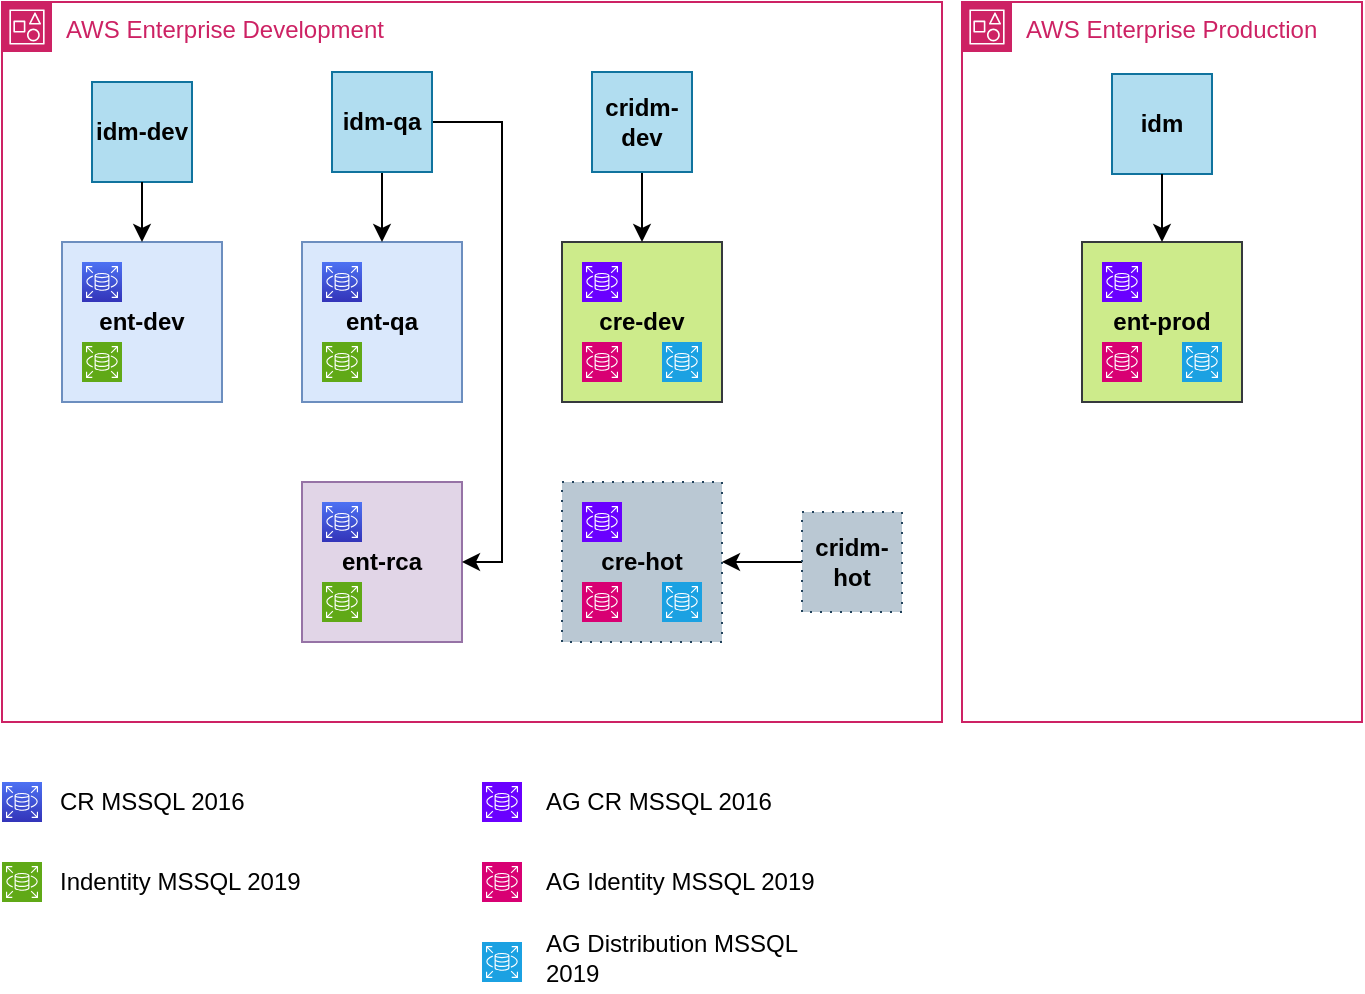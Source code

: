 <mxfile version="20.8.11" type="github">
  <diagram name="Page-1" id="DUf4Gku31Ncx4kjDFRz_">
    <mxGraphModel dx="1914" dy="1007" grid="1" gridSize="10" guides="1" tooltips="1" connect="1" arrows="1" fold="1" page="1" pageScale="1" pageWidth="850" pageHeight="1100" math="0" shadow="0">
      <root>
        <mxCell id="0" />
        <mxCell id="1" parent="0" />
        <mxCell id="ro5HPt0IZwYCv4RT2rbb-11" value="ent-dev" style="whiteSpace=wrap;html=1;aspect=fixed;fontStyle=1;fillColor=#dae8fc;strokeColor=#6c8ebf;" vertex="1" parent="1">
          <mxGeometry x="70" y="700" width="80" height="80" as="geometry" />
        </mxCell>
        <mxCell id="ro5HPt0IZwYCv4RT2rbb-12" value="ent-qa" style="whiteSpace=wrap;html=1;aspect=fixed;fontStyle=1;fillColor=#dae8fc;strokeColor=#6c8ebf;" vertex="1" parent="1">
          <mxGeometry x="190" y="700" width="80" height="80" as="geometry" />
        </mxCell>
        <mxCell id="ro5HPt0IZwYCv4RT2rbb-13" value="cre-dev" style="whiteSpace=wrap;html=1;aspect=fixed;fontStyle=1;fillColor=#cdeb8b;strokeColor=#36393d;" vertex="1" parent="1">
          <mxGeometry x="320" y="700" width="80" height="80" as="geometry" />
        </mxCell>
        <mxCell id="ro5HPt0IZwYCv4RT2rbb-14" value="cre-hot" style="whiteSpace=wrap;html=1;aspect=fixed;dashed=1;dashPattern=1 4;fillColor=#bac8d3;strokeColor=#23445d;fontStyle=1" vertex="1" parent="1">
          <mxGeometry x="320" y="820" width="80" height="80" as="geometry" />
        </mxCell>
        <mxCell id="ro5HPt0IZwYCv4RT2rbb-16" value="" style="sketch=0;points=[[0,0,0],[0.25,0,0],[0.5,0,0],[0.75,0,0],[1,0,0],[0,1,0],[0.25,1,0],[0.5,1,0],[0.75,1,0],[1,1,0],[0,0.25,0],[0,0.5,0],[0,0.75,0],[1,0.25,0],[1,0.5,0],[1,0.75,0]];outlineConnect=0;fontColor=#232F3E;gradientColor=#4D72F3;gradientDirection=north;fillColor=#3334B9;strokeColor=#ffffff;dashed=0;verticalLabelPosition=bottom;verticalAlign=top;align=center;html=1;fontSize=12;fontStyle=1;aspect=fixed;shape=mxgraph.aws4.resourceIcon;resIcon=mxgraph.aws4.rds;" vertex="1" parent="1">
          <mxGeometry x="80" y="710" width="20" height="20" as="geometry" />
        </mxCell>
        <mxCell id="ro5HPt0IZwYCv4RT2rbb-19" value="" style="sketch=0;points=[[0,0,0],[0.25,0,0],[0.5,0,0],[0.75,0,0],[1,0,0],[0,1,0],[0.25,1,0],[0.5,1,0],[0.75,1,0],[1,1,0],[0,0.25,0],[0,0.5,0],[0,0.75,0],[1,0.25,0],[1,0.5,0],[1,0.75,0]];outlineConnect=0;fontColor=#232F3E;gradientColor=#4D72F3;gradientDirection=north;fillColor=#3334B9;strokeColor=#ffffff;dashed=0;verticalLabelPosition=bottom;verticalAlign=top;align=center;html=1;fontSize=12;fontStyle=1;aspect=fixed;shape=mxgraph.aws4.resourceIcon;resIcon=mxgraph.aws4.rds;" vertex="1" parent="1">
          <mxGeometry x="200" y="710" width="20" height="20" as="geometry" />
        </mxCell>
        <mxCell id="ro5HPt0IZwYCv4RT2rbb-20" value="" style="sketch=0;points=[[0,0,0],[0.25,0,0],[0.5,0,0],[0.75,0,0],[1,0,0],[0,1,0],[0.25,1,0],[0.5,1,0],[0.75,1,0],[1,1,0],[0,0.25,0],[0,0.5,0],[0,0.75,0],[1,0.25,0],[1,0.5,0],[1,0.75,0]];outlineConnect=0;fontColor=#ffffff;gradientDirection=north;fillColor=#d80073;strokeColor=#FFFFFF;dashed=0;verticalLabelPosition=bottom;verticalAlign=top;align=center;html=1;fontSize=12;fontStyle=1;aspect=fixed;shape=mxgraph.aws4.resourceIcon;resIcon=mxgraph.aws4.rds;" vertex="1" parent="1">
          <mxGeometry x="330" y="750" width="20" height="20" as="geometry" />
        </mxCell>
        <mxCell id="ro5HPt0IZwYCv4RT2rbb-22" value="" style="sketch=0;points=[[0,0,0],[0.25,0,0],[0.5,0,0],[0.75,0,0],[1,0,0],[0,1,0],[0.25,1,0],[0.5,1,0],[0.75,1,0],[1,1,0],[0,0.25,0],[0,0.5,0],[0,0.75,0],[1,0.25,0],[1,0.5,0],[1,0.75,0]];outlineConnect=0;fontColor=#ffffff;gradientDirection=north;fillColor=#6a00ff;strokeColor=#FFFFFF;dashed=0;verticalLabelPosition=bottom;verticalAlign=top;align=center;html=1;fontSize=12;fontStyle=1;aspect=fixed;shape=mxgraph.aws4.resourceIcon;resIcon=mxgraph.aws4.rds;" vertex="1" parent="1">
          <mxGeometry x="330" y="710" width="20" height="20" as="geometry" />
        </mxCell>
        <mxCell id="ro5HPt0IZwYCv4RT2rbb-23" value="" style="sketch=0;points=[[0,0,0],[0.25,0,0],[0.5,0,0],[0.75,0,0],[1,0,0],[0,1,0],[0.25,1,0],[0.5,1,0],[0.75,1,0],[1,1,0],[0,0.25,0],[0,0.5,0],[0,0.75,0],[1,0.25,0],[1,0.5,0],[1,0.75,0]];outlineConnect=0;fontColor=#ffffff;gradientDirection=north;fillColor=#60a917;strokeColor=#FFFFFF;dashed=0;verticalLabelPosition=bottom;verticalAlign=top;align=center;html=1;fontSize=12;fontStyle=1;aspect=fixed;shape=mxgraph.aws4.resourceIcon;resIcon=mxgraph.aws4.rds;" vertex="1" parent="1">
          <mxGeometry x="200" y="750" width="20" height="20" as="geometry" />
        </mxCell>
        <mxCell id="ro5HPt0IZwYCv4RT2rbb-24" value="" style="sketch=0;points=[[0,0,0],[0.25,0,0],[0.5,0,0],[0.75,0,0],[1,0,0],[0,1,0],[0.25,1,0],[0.5,1,0],[0.75,1,0],[1,1,0],[0,0.25,0],[0,0.5,0],[0,0.75,0],[1,0.25,0],[1,0.5,0],[1,0.75,0]];outlineConnect=0;fontColor=#ffffff;gradientDirection=north;fillColor=#60a917;strokeColor=#FFFFFF;dashed=0;verticalLabelPosition=bottom;verticalAlign=top;align=center;html=1;fontSize=12;fontStyle=1;aspect=fixed;shape=mxgraph.aws4.resourceIcon;resIcon=mxgraph.aws4.rds;" vertex="1" parent="1">
          <mxGeometry x="80" y="750" width="20" height="20" as="geometry" />
        </mxCell>
        <mxCell id="ro5HPt0IZwYCv4RT2rbb-25" value="" style="sketch=0;points=[[0,0,0],[0.25,0,0],[0.5,0,0],[0.75,0,0],[1,0,0],[0,1,0],[0.25,1,0],[0.5,1,0],[0.75,1,0],[1,1,0],[0,0.25,0],[0,0.5,0],[0,0.75,0],[1,0.25,0],[1,0.5,0],[1,0.75,0]];outlineConnect=0;fontColor=#ffffff;gradientDirection=north;fillColor=#6a00ff;strokeColor=#FFFFFF;dashed=0;verticalLabelPosition=bottom;verticalAlign=top;align=center;html=1;fontSize=12;fontStyle=1;aspect=fixed;shape=mxgraph.aws4.resourceIcon;resIcon=mxgraph.aws4.rds;" vertex="1" parent="1">
          <mxGeometry x="580" y="710" width="20" height="20" as="geometry" />
        </mxCell>
        <mxCell id="ro5HPt0IZwYCv4RT2rbb-26" value="" style="sketch=0;points=[[0,0,0],[0.25,0,0],[0.5,0,0],[0.75,0,0],[1,0,0],[0,1,0],[0.25,1,0],[0.5,1,0],[0.75,1,0],[1,1,0],[0,0.25,0],[0,0.5,0],[0,0.75,0],[1,0.25,0],[1,0.5,0],[1,0.75,0]];outlineConnect=0;fontColor=#ffffff;gradientDirection=north;fillColor=#d80073;strokeColor=#FFFFFF;dashed=0;verticalLabelPosition=bottom;verticalAlign=top;align=center;html=1;fontSize=12;fontStyle=1;aspect=fixed;shape=mxgraph.aws4.resourceIcon;resIcon=mxgraph.aws4.rds;" vertex="1" parent="1">
          <mxGeometry x="580" y="750" width="20" height="20" as="geometry" />
        </mxCell>
        <mxCell id="ro5HPt0IZwYCv4RT2rbb-27" value="" style="sketch=0;points=[[0,0,0],[0.25,0,0],[0.5,0,0],[0.75,0,0],[1,0,0],[0,1,0],[0.25,1,0],[0.5,1,0],[0.75,1,0],[1,1,0],[0,0.25,0],[0,0.5,0],[0,0.75,0],[1,0.25,0],[1,0.5,0],[1,0.75,0]];outlineConnect=0;fontColor=#ffffff;gradientDirection=north;fillColor=#1ba1e2;strokeColor=#FFFFFF;dashed=0;verticalLabelPosition=bottom;verticalAlign=top;align=center;html=1;fontSize=12;fontStyle=1;aspect=fixed;shape=mxgraph.aws4.resourceIcon;resIcon=mxgraph.aws4.rds;" vertex="1" parent="1">
          <mxGeometry x="620" y="750" width="20" height="20" as="geometry" />
        </mxCell>
        <mxCell id="ro5HPt0IZwYCv4RT2rbb-29" value="" style="sketch=0;points=[[0,0,0],[0.25,0,0],[0.5,0,0],[0.75,0,0],[1,0,0],[0,1,0],[0.25,1,0],[0.5,1,0],[0.75,1,0],[1,1,0],[0,0.25,0],[0,0.5,0],[0,0.75,0],[1,0.25,0],[1,0.5,0],[1,0.75,0]];outlineConnect=0;fontColor=#ffffff;gradientDirection=north;fillColor=#6a00ff;strokeColor=#FFFFFF;dashed=0;verticalLabelPosition=bottom;verticalAlign=top;align=center;html=1;fontSize=12;fontStyle=1;aspect=fixed;shape=mxgraph.aws4.resourceIcon;resIcon=mxgraph.aws4.rds;" vertex="1" parent="1">
          <mxGeometry x="330" y="830" width="20" height="20" as="geometry" />
        </mxCell>
        <mxCell id="ro5HPt0IZwYCv4RT2rbb-30" value="" style="sketch=0;points=[[0,0,0],[0.25,0,0],[0.5,0,0],[0.75,0,0],[1,0,0],[0,1,0],[0.25,1,0],[0.5,1,0],[0.75,1,0],[1,1,0],[0,0.25,0],[0,0.5,0],[0,0.75,0],[1,0.25,0],[1,0.5,0],[1,0.75,0]];outlineConnect=0;fontColor=#ffffff;gradientDirection=north;fillColor=#d80073;strokeColor=#FFFFFF;dashed=0;verticalLabelPosition=bottom;verticalAlign=top;align=center;html=1;fontSize=12;fontStyle=1;aspect=fixed;shape=mxgraph.aws4.resourceIcon;resIcon=mxgraph.aws4.rds;" vertex="1" parent="1">
          <mxGeometry x="330" y="870" width="20" height="20" as="geometry" />
        </mxCell>
        <mxCell id="ro5HPt0IZwYCv4RT2rbb-32" value="ent-rca" style="whiteSpace=wrap;html=1;aspect=fixed;fontStyle=1;fillColor=#e1d5e7;strokeColor=#9673a6;" vertex="1" parent="1">
          <mxGeometry x="190" y="820" width="80" height="80" as="geometry" />
        </mxCell>
        <mxCell id="ro5HPt0IZwYCv4RT2rbb-35" value="" style="sketch=0;points=[[0,0,0],[0.25,0,0],[0.5,0,0],[0.75,0,0],[1,0,0],[0,1,0],[0.25,1,0],[0.5,1,0],[0.75,1,0],[1,1,0],[0,0.25,0],[0,0.5,0],[0,0.75,0],[1,0.25,0],[1,0.5,0],[1,0.75,0]];outlineConnect=0;fontColor=#232F3E;gradientColor=#4D72F3;gradientDirection=north;fillColor=#3334B9;strokeColor=#ffffff;dashed=0;verticalLabelPosition=bottom;verticalAlign=top;align=center;html=1;fontSize=12;fontStyle=1;aspect=fixed;shape=mxgraph.aws4.resourceIcon;resIcon=mxgraph.aws4.rds;" vertex="1" parent="1">
          <mxGeometry x="200" y="830" width="20" height="20" as="geometry" />
        </mxCell>
        <mxCell id="ro5HPt0IZwYCv4RT2rbb-42" style="edgeStyle=orthogonalEdgeStyle;rounded=0;orthogonalLoop=1;jettySize=auto;html=1;entryX=0.5;entryY=0;entryDx=0;entryDy=0;fontStyle=1" edge="1" parent="1" source="ro5HPt0IZwYCv4RT2rbb-38" target="ro5HPt0IZwYCv4RT2rbb-12">
          <mxGeometry relative="1" as="geometry">
            <Array as="points">
              <mxPoint x="230" y="680" />
              <mxPoint x="230" y="680" />
            </Array>
          </mxGeometry>
        </mxCell>
        <mxCell id="ro5HPt0IZwYCv4RT2rbb-43" style="edgeStyle=orthogonalEdgeStyle;rounded=0;orthogonalLoop=1;jettySize=auto;html=1;fontStyle=1" edge="1" parent="1" source="ro5HPt0IZwYCv4RT2rbb-38" target="ro5HPt0IZwYCv4RT2rbb-32">
          <mxGeometry relative="1" as="geometry">
            <Array as="points">
              <mxPoint x="290" y="640" />
              <mxPoint x="290" y="860" />
            </Array>
          </mxGeometry>
        </mxCell>
        <mxCell id="ro5HPt0IZwYCv4RT2rbb-38" value="idm-qa&lt;br&gt;" style="whiteSpace=wrap;html=1;aspect=fixed;fontStyle=1;fillColor=#b1ddf0;strokeColor=#10739e;" vertex="1" parent="1">
          <mxGeometry x="205" y="615" width="50" height="50" as="geometry" />
        </mxCell>
        <mxCell id="ro5HPt0IZwYCv4RT2rbb-44" style="edgeStyle=orthogonalEdgeStyle;rounded=0;orthogonalLoop=1;jettySize=auto;html=1;entryX=0.5;entryY=0;entryDx=0;entryDy=0;fontStyle=1" edge="1" parent="1" source="ro5HPt0IZwYCv4RT2rbb-39" target="ro5HPt0IZwYCv4RT2rbb-13">
          <mxGeometry relative="1" as="geometry" />
        </mxCell>
        <mxCell id="ro5HPt0IZwYCv4RT2rbb-39" value="cridm-dev" style="whiteSpace=wrap;html=1;aspect=fixed;fontStyle=1;fillColor=#b1ddf0;strokeColor=#10739e;" vertex="1" parent="1">
          <mxGeometry x="335" y="615" width="50" height="50" as="geometry" />
        </mxCell>
        <mxCell id="ro5HPt0IZwYCv4RT2rbb-46" style="edgeStyle=orthogonalEdgeStyle;rounded=0;orthogonalLoop=1;jettySize=auto;html=1;fontStyle=1" edge="1" parent="1" source="ro5HPt0IZwYCv4RT2rbb-45" target="ro5HPt0IZwYCv4RT2rbb-14">
          <mxGeometry relative="1" as="geometry" />
        </mxCell>
        <mxCell id="ro5HPt0IZwYCv4RT2rbb-48" value="" style="sketch=0;points=[[0,0,0],[0.25,0,0],[0.5,0,0],[0.75,0,0],[1,0,0],[0,1,0],[0.25,1,0],[0.5,1,0],[0.75,1,0],[1,1,0],[0,0.25,0],[0,0.5,0],[0,0.75,0],[1,0.25,0],[1,0.5,0],[1,0.75,0]];outlineConnect=0;fontColor=#ffffff;gradientDirection=north;fillColor=#60a917;strokeColor=#FFFFFF;dashed=0;verticalLabelPosition=bottom;verticalAlign=top;align=center;html=1;fontSize=12;fontStyle=1;aspect=fixed;shape=mxgraph.aws4.resourceIcon;resIcon=mxgraph.aws4.rds;" vertex="1" parent="1">
          <mxGeometry x="200" y="870" width="20" height="20" as="geometry" />
        </mxCell>
        <mxCell id="ro5HPt0IZwYCv4RT2rbb-49" value="AWS Enterprise Development" style="points=[[0,0],[0.25,0],[0.5,0],[0.75,0],[1,0],[1,0.25],[1,0.5],[1,0.75],[1,1],[0.75,1],[0.5,1],[0.25,1],[0,1],[0,0.75],[0,0.5],[0,0.25]];outlineConnect=0;gradientColor=none;html=1;whiteSpace=wrap;fontSize=12;fontStyle=0;container=1;pointerEvents=0;collapsible=0;recursiveResize=0;shape=mxgraph.aws4.group;grIcon=mxgraph.aws4.group_account;strokeColor=#CD2264;fillColor=none;verticalAlign=top;align=left;spacingLeft=30;fontColor=#CD2264;dashed=0;" vertex="1" parent="1">
          <mxGeometry x="40" y="580" width="470" height="360" as="geometry" />
        </mxCell>
        <mxCell id="ro5HPt0IZwYCv4RT2rbb-31" value="" style="sketch=0;points=[[0,0,0],[0.25,0,0],[0.5,0,0],[0.75,0,0],[1,0,0],[0,1,0],[0.25,1,0],[0.5,1,0],[0.75,1,0],[1,1,0],[0,0.25,0],[0,0.5,0],[0,0.75,0],[1,0.25,0],[1,0.5,0],[1,0.75,0]];outlineConnect=0;fontColor=#ffffff;gradientDirection=north;fillColor=#1ba1e2;strokeColor=#FFFFFF;dashed=0;verticalLabelPosition=bottom;verticalAlign=top;align=center;html=1;fontSize=12;fontStyle=1;aspect=fixed;shape=mxgraph.aws4.resourceIcon;resIcon=mxgraph.aws4.rds;" vertex="1" parent="ro5HPt0IZwYCv4RT2rbb-49">
          <mxGeometry x="330" y="290" width="20" height="20" as="geometry" />
        </mxCell>
        <mxCell id="ro5HPt0IZwYCv4RT2rbb-45" value="cridm-hot&lt;br&gt;" style="whiteSpace=wrap;html=1;aspect=fixed;dashed=1;dashPattern=1 4;fillColor=#bac8d3;strokeColor=#23445d;fontStyle=1" vertex="1" parent="ro5HPt0IZwYCv4RT2rbb-49">
          <mxGeometry x="400" y="255" width="50" height="50" as="geometry" />
        </mxCell>
        <mxCell id="ro5HPt0IZwYCv4RT2rbb-37" value="idm-dev" style="whiteSpace=wrap;html=1;aspect=fixed;fontStyle=1;fillColor=#b1ddf0;strokeColor=#10739e;" vertex="1" parent="ro5HPt0IZwYCv4RT2rbb-49">
          <mxGeometry x="45" y="40" width="50" height="50" as="geometry" />
        </mxCell>
        <mxCell id="ro5HPt0IZwYCv4RT2rbb-88" value="" style="sketch=0;points=[[0,0,0],[0.25,0,0],[0.5,0,0],[0.75,0,0],[1,0,0],[0,1,0],[0.25,1,0],[0.5,1,0],[0.75,1,0],[1,1,0],[0,0.25,0],[0,0.5,0],[0,0.75,0],[1,0.25,0],[1,0.5,0],[1,0.75,0]];outlineConnect=0;fontColor=#ffffff;gradientDirection=north;fillColor=#1ba1e2;strokeColor=#FFFFFF;dashed=0;verticalLabelPosition=bottom;verticalAlign=top;align=center;html=1;fontSize=12;fontStyle=1;aspect=fixed;shape=mxgraph.aws4.resourceIcon;resIcon=mxgraph.aws4.rds;" vertex="1" parent="ro5HPt0IZwYCv4RT2rbb-49">
          <mxGeometry x="330" y="170" width="20" height="20" as="geometry" />
        </mxCell>
        <mxCell id="ro5HPt0IZwYCv4RT2rbb-50" value="AWS Enterprise Production" style="points=[[0,0],[0.25,0],[0.5,0],[0.75,0],[1,0],[1,0.25],[1,0.5],[1,0.75],[1,1],[0.75,1],[0.5,1],[0.25,1],[0,1],[0,0.75],[0,0.5],[0,0.25]];outlineConnect=0;gradientColor=none;html=1;whiteSpace=wrap;fontSize=12;fontStyle=0;container=1;pointerEvents=0;collapsible=0;recursiveResize=0;shape=mxgraph.aws4.group;grIcon=mxgraph.aws4.group_account;strokeColor=#CD2264;fillColor=none;verticalAlign=top;align=left;spacingLeft=30;fontColor=#CD2264;dashed=0;" vertex="1" parent="1">
          <mxGeometry x="520" y="580" width="200" height="360" as="geometry" />
        </mxCell>
        <mxCell id="ro5HPt0IZwYCv4RT2rbb-40" value="idm" style="whiteSpace=wrap;html=1;aspect=fixed;fontStyle=1;fillColor=#b1ddf0;strokeColor=#10739e;" vertex="1" parent="ro5HPt0IZwYCv4RT2rbb-50">
          <mxGeometry x="75" y="36" width="50" height="50" as="geometry" />
        </mxCell>
        <mxCell id="ro5HPt0IZwYCv4RT2rbb-15" value="ent-prod" style="whiteSpace=wrap;html=1;aspect=fixed;fontStyle=1;fillColor=#cdeb8b;strokeColor=#36393d;" vertex="1" parent="ro5HPt0IZwYCv4RT2rbb-50">
          <mxGeometry x="60" y="120" width="80" height="80" as="geometry" />
        </mxCell>
        <mxCell id="ro5HPt0IZwYCv4RT2rbb-60" style="edgeStyle=orthogonalEdgeStyle;rounded=0;orthogonalLoop=1;jettySize=auto;html=1;entryX=0.5;entryY=0;entryDx=0;entryDy=0;fontStyle=1" edge="1" parent="ro5HPt0IZwYCv4RT2rbb-50" source="ro5HPt0IZwYCv4RT2rbb-40" target="ro5HPt0IZwYCv4RT2rbb-15">
          <mxGeometry relative="1" as="geometry" />
        </mxCell>
        <mxCell id="ro5HPt0IZwYCv4RT2rbb-86" value="" style="sketch=0;points=[[0,0,0],[0.25,0,0],[0.5,0,0],[0.75,0,0],[1,0,0],[0,1,0],[0.25,1,0],[0.5,1,0],[0.75,1,0],[1,1,0],[0,0.25,0],[0,0.5,0],[0,0.75,0],[1,0.25,0],[1,0.5,0],[1,0.75,0]];outlineConnect=0;fontColor=#ffffff;gradientDirection=north;fillColor=#6a00ff;strokeColor=#FFFFFF;dashed=0;verticalLabelPosition=bottom;verticalAlign=top;align=center;html=1;fontSize=12;fontStyle=1;aspect=fixed;shape=mxgraph.aws4.resourceIcon;resIcon=mxgraph.aws4.rds;" vertex="1" parent="ro5HPt0IZwYCv4RT2rbb-50">
          <mxGeometry x="70" y="130" width="20" height="20" as="geometry" />
        </mxCell>
        <mxCell id="ro5HPt0IZwYCv4RT2rbb-87" value="" style="sketch=0;points=[[0,0,0],[0.25,0,0],[0.5,0,0],[0.75,0,0],[1,0,0],[0,1,0],[0.25,1,0],[0.5,1,0],[0.75,1,0],[1,1,0],[0,0.25,0],[0,0.5,0],[0,0.75,0],[1,0.25,0],[1,0.5,0],[1,0.75,0]];outlineConnect=0;fontColor=#ffffff;gradientDirection=north;fillColor=#d80073;strokeColor=#FFFFFF;dashed=0;verticalLabelPosition=bottom;verticalAlign=top;align=center;html=1;fontSize=12;fontStyle=1;aspect=fixed;shape=mxgraph.aws4.resourceIcon;resIcon=mxgraph.aws4.rds;" vertex="1" parent="ro5HPt0IZwYCv4RT2rbb-50">
          <mxGeometry x="70" y="170" width="20" height="20" as="geometry" />
        </mxCell>
        <mxCell id="ro5HPt0IZwYCv4RT2rbb-21" value="" style="sketch=0;points=[[0,0,0],[0.25,0,0],[0.5,0,0],[0.75,0,0],[1,0,0],[0,1,0],[0.25,1,0],[0.5,1,0],[0.75,1,0],[1,1,0],[0,0.25,0],[0,0.5,0],[0,0.75,0],[1,0.25,0],[1,0.5,0],[1,0.75,0]];outlineConnect=0;fontColor=#ffffff;gradientDirection=north;fillColor=#1ba1e2;strokeColor=#FFFFFF;dashed=0;verticalLabelPosition=bottom;verticalAlign=top;align=center;html=1;fontSize=12;fontStyle=1;aspect=fixed;shape=mxgraph.aws4.resourceIcon;resIcon=mxgraph.aws4.rds;" vertex="1" parent="ro5HPt0IZwYCv4RT2rbb-50">
          <mxGeometry x="110" y="170" width="20" height="20" as="geometry" />
        </mxCell>
        <mxCell id="ro5HPt0IZwYCv4RT2rbb-71" value="" style="sketch=0;points=[[0,0,0],[0.25,0,0],[0.5,0,0],[0.75,0,0],[1,0,0],[0,1,0],[0.25,1,0],[0.5,1,0],[0.75,1,0],[1,1,0],[0,0.25,0],[0,0.5,0],[0,0.75,0],[1,0.25,0],[1,0.5,0],[1,0.75,0]];outlineConnect=0;fontColor=#ffffff;gradientDirection=north;fillColor=#60a917;strokeColor=#FFFFFF;dashed=0;verticalLabelPosition=bottom;verticalAlign=top;align=center;html=1;fontSize=12;fontStyle=0;aspect=fixed;shape=mxgraph.aws4.resourceIcon;resIcon=mxgraph.aws4.rds;" vertex="1" parent="1">
          <mxGeometry x="40" y="1010" width="20" height="20" as="geometry" />
        </mxCell>
        <mxCell id="ro5HPt0IZwYCv4RT2rbb-72" value="" style="sketch=0;points=[[0,0,0],[0.25,0,0],[0.5,0,0],[0.75,0,0],[1,0,0],[0,1,0],[0.25,1,0],[0.5,1,0],[0.75,1,0],[1,1,0],[0,0.25,0],[0,0.5,0],[0,0.75,0],[1,0.25,0],[1,0.5,0],[1,0.75,0]];outlineConnect=0;fontColor=#232F3E;gradientColor=#4D72F3;gradientDirection=north;fillColor=#3334B9;strokeColor=#ffffff;dashed=0;verticalLabelPosition=bottom;verticalAlign=top;align=center;html=1;fontSize=12;fontStyle=0;aspect=fixed;shape=mxgraph.aws4.resourceIcon;resIcon=mxgraph.aws4.rds;" vertex="1" parent="1">
          <mxGeometry x="40" y="970" width="20" height="20" as="geometry" />
        </mxCell>
        <mxCell id="ro5HPt0IZwYCv4RT2rbb-74" style="edgeStyle=orthogonalEdgeStyle;rounded=0;orthogonalLoop=1;jettySize=auto;html=1;entryX=0.5;entryY=0;entryDx=0;entryDy=0;fontStyle=1" edge="1" parent="1" source="ro5HPt0IZwYCv4RT2rbb-37" target="ro5HPt0IZwYCv4RT2rbb-11">
          <mxGeometry relative="1" as="geometry" />
        </mxCell>
        <mxCell id="ro5HPt0IZwYCv4RT2rbb-75" value="" style="sketch=0;points=[[0,0,0],[0.25,0,0],[0.5,0,0],[0.75,0,0],[1,0,0],[0,1,0],[0.25,1,0],[0.5,1,0],[0.75,1,0],[1,1,0],[0,0.25,0],[0,0.5,0],[0,0.75,0],[1,0.25,0],[1,0.5,0],[1,0.75,0]];outlineConnect=0;fontColor=#ffffff;gradientDirection=north;fillColor=#6a00ff;strokeColor=#FFFFFF;dashed=0;verticalLabelPosition=bottom;verticalAlign=top;align=center;html=1;fontSize=12;fontStyle=0;aspect=fixed;shape=mxgraph.aws4.resourceIcon;resIcon=mxgraph.aws4.rds;" vertex="1" parent="1">
          <mxGeometry x="280" y="970" width="20" height="20" as="geometry" />
        </mxCell>
        <mxCell id="ro5HPt0IZwYCv4RT2rbb-76" value="" style="sketch=0;points=[[0,0,0],[0.25,0,0],[0.5,0,0],[0.75,0,0],[1,0,0],[0,1,0],[0.25,1,0],[0.5,1,0],[0.75,1,0],[1,1,0],[0,0.25,0],[0,0.5,0],[0,0.75,0],[1,0.25,0],[1,0.5,0],[1,0.75,0]];outlineConnect=0;fontColor=#ffffff;gradientDirection=north;fillColor=#d80073;strokeColor=#FFFFFF;dashed=0;verticalLabelPosition=bottom;verticalAlign=top;align=center;html=1;fontSize=12;fontStyle=0;aspect=fixed;shape=mxgraph.aws4.resourceIcon;resIcon=mxgraph.aws4.rds;" vertex="1" parent="1">
          <mxGeometry x="280" y="1010" width="20" height="20" as="geometry" />
        </mxCell>
        <mxCell id="ro5HPt0IZwYCv4RT2rbb-78" value="" style="sketch=0;points=[[0,0,0],[0.25,0,0],[0.5,0,0],[0.75,0,0],[1,0,0],[0,1,0],[0.25,1,0],[0.5,1,0],[0.75,1,0],[1,1,0],[0,0.25,0],[0,0.5,0],[0,0.75,0],[1,0.25,0],[1,0.5,0],[1,0.75,0]];outlineConnect=0;fontColor=#ffffff;gradientDirection=north;fillColor=#1ba1e2;strokeColor=#FFFFFF;dashed=0;verticalLabelPosition=bottom;verticalAlign=top;align=center;html=1;fontSize=12;fontStyle=0;aspect=fixed;shape=mxgraph.aws4.resourceIcon;resIcon=mxgraph.aws4.rds;" vertex="1" parent="1">
          <mxGeometry x="280" y="1050" width="20" height="20" as="geometry" />
        </mxCell>
        <mxCell id="ro5HPt0IZwYCv4RT2rbb-81" value="CR MSSQL 2016" style="text;html=1;strokeColor=none;fillColor=none;align=left;verticalAlign=middle;whiteSpace=wrap;rounded=0;" vertex="1" parent="1">
          <mxGeometry x="67" y="965" width="140" height="30" as="geometry" />
        </mxCell>
        <mxCell id="ro5HPt0IZwYCv4RT2rbb-82" value="Indentity MSSQL 2019" style="text;html=1;strokeColor=none;fillColor=none;align=left;verticalAlign=middle;whiteSpace=wrap;rounded=0;" vertex="1" parent="1">
          <mxGeometry x="67" y="1005" width="140" height="30" as="geometry" />
        </mxCell>
        <mxCell id="ro5HPt0IZwYCv4RT2rbb-83" value="AG CR MSSQL 2016" style="text;html=1;strokeColor=none;fillColor=none;align=left;verticalAlign=middle;whiteSpace=wrap;rounded=0;" vertex="1" parent="1">
          <mxGeometry x="310" y="965" width="140" height="30" as="geometry" />
        </mxCell>
        <mxCell id="ro5HPt0IZwYCv4RT2rbb-84" value="AG Identity MSSQL 2019" style="text;html=1;strokeColor=none;fillColor=none;align=left;verticalAlign=middle;whiteSpace=wrap;rounded=0;" vertex="1" parent="1">
          <mxGeometry x="310" y="1005" width="140" height="30" as="geometry" />
        </mxCell>
        <mxCell id="ro5HPt0IZwYCv4RT2rbb-85" value="AG Distribution MSSQL 2019" style="text;html=1;strokeColor=none;fillColor=none;align=left;verticalAlign=middle;whiteSpace=wrap;rounded=0;" vertex="1" parent="1">
          <mxGeometry x="310" y="1040" width="140" height="35" as="geometry" />
        </mxCell>
      </root>
    </mxGraphModel>
  </diagram>
</mxfile>
